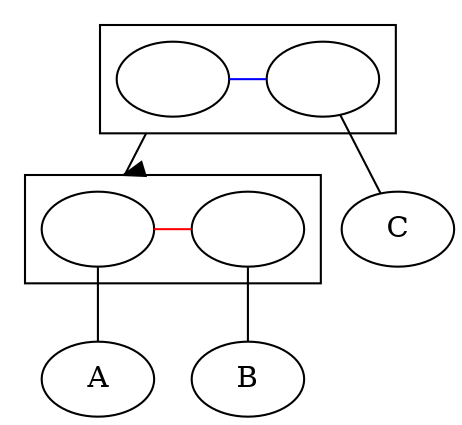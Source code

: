 strict digraph "" {
  compound=true;
  A;
  B;
  C;
  subgraph cluster_ABC {
    s_AB [label=" ",fillcolor=white];
    s_C [label=" ",fillcolor=white];
    {rank="same"; s_AB -> s_C[arrowhead="none", color=blue]; }
  }
  subgraph cluster_AB {
    s_A [label=" ",fillcolor=white];
    s_B [label=" ",fillcolor=white];
    {rank="same"; s_A -> s_B[arrowhead="none", color=red]; }
  }
  s_C -> C [arrowhead="none"];
  s_AB -> s_A [lhead=cluster_AB, ltail=cluster_ABC];
  s_A -> A [arrowhead="none"];
  s_B -> B [arrowhead="none"];

}